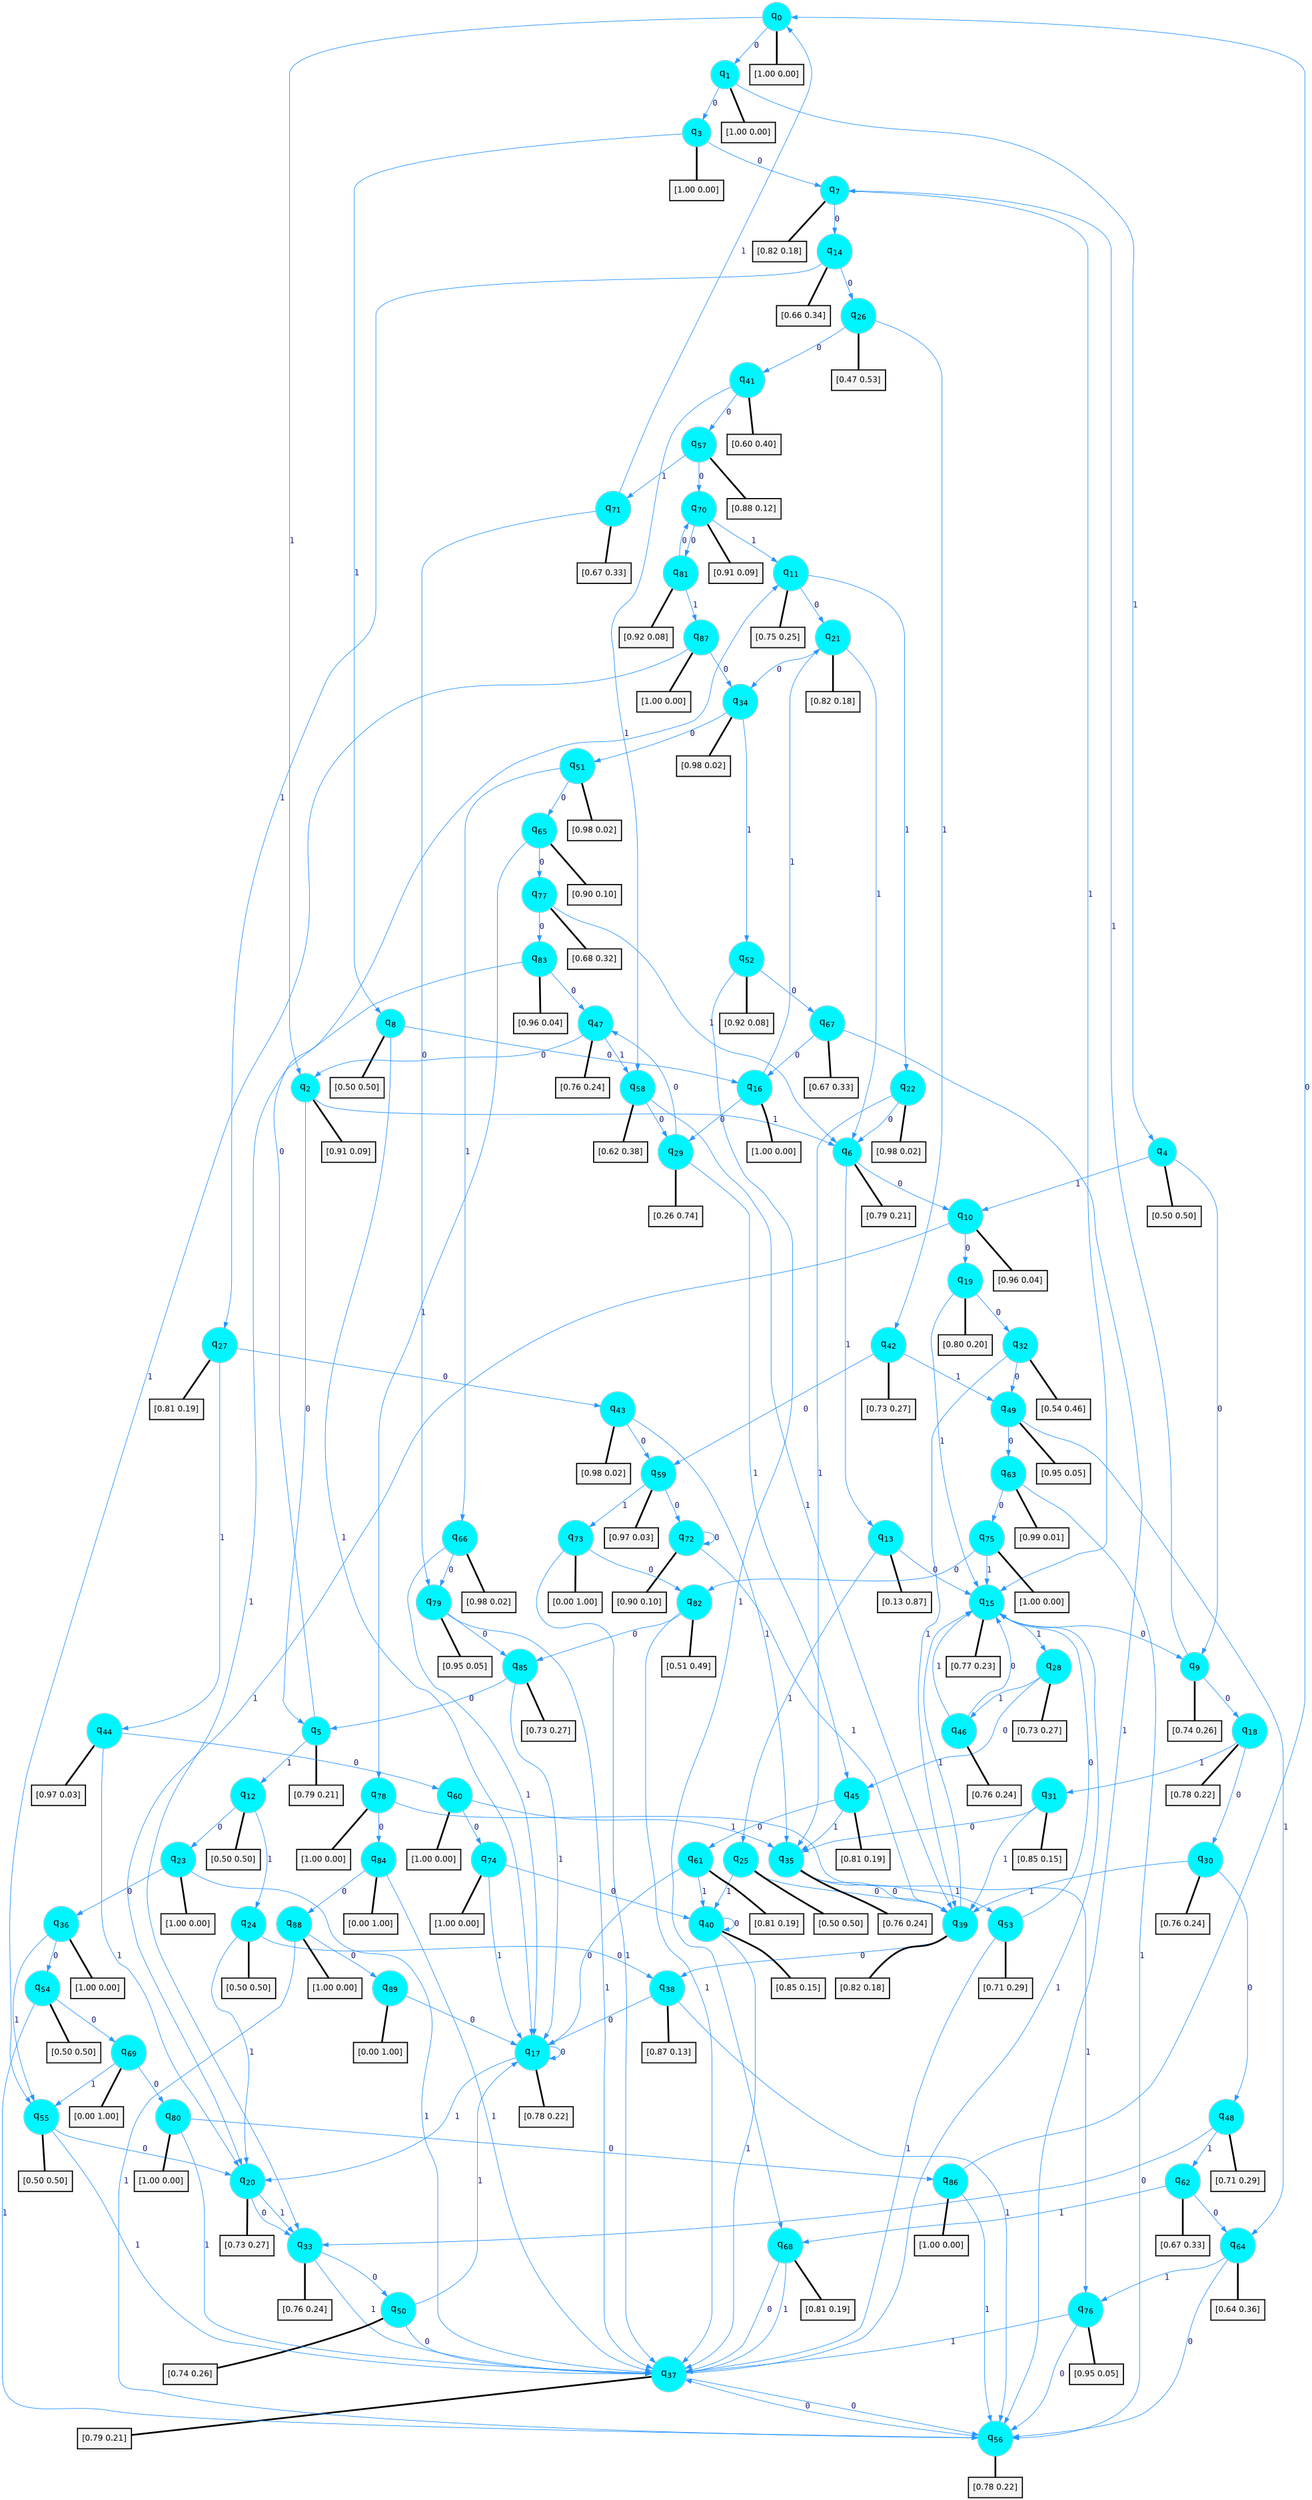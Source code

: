 digraph G {
graph [
bgcolor=transparent, dpi=300, rankdir=TD, size="40,25"];
node [
color=gray, fillcolor=turquoise1, fontcolor=black, fontname=Helvetica, fontsize=16, fontweight=bold, shape=circle, style=filled];
edge [
arrowsize=1, color=dodgerblue1, fontcolor=midnightblue, fontname=courier, fontweight=bold, penwidth=1, style=solid, weight=20];
0[label=<q<SUB>0</SUB>>];
1[label=<q<SUB>1</SUB>>];
2[label=<q<SUB>2</SUB>>];
3[label=<q<SUB>3</SUB>>];
4[label=<q<SUB>4</SUB>>];
5[label=<q<SUB>5</SUB>>];
6[label=<q<SUB>6</SUB>>];
7[label=<q<SUB>7</SUB>>];
8[label=<q<SUB>8</SUB>>];
9[label=<q<SUB>9</SUB>>];
10[label=<q<SUB>10</SUB>>];
11[label=<q<SUB>11</SUB>>];
12[label=<q<SUB>12</SUB>>];
13[label=<q<SUB>13</SUB>>];
14[label=<q<SUB>14</SUB>>];
15[label=<q<SUB>15</SUB>>];
16[label=<q<SUB>16</SUB>>];
17[label=<q<SUB>17</SUB>>];
18[label=<q<SUB>18</SUB>>];
19[label=<q<SUB>19</SUB>>];
20[label=<q<SUB>20</SUB>>];
21[label=<q<SUB>21</SUB>>];
22[label=<q<SUB>22</SUB>>];
23[label=<q<SUB>23</SUB>>];
24[label=<q<SUB>24</SUB>>];
25[label=<q<SUB>25</SUB>>];
26[label=<q<SUB>26</SUB>>];
27[label=<q<SUB>27</SUB>>];
28[label=<q<SUB>28</SUB>>];
29[label=<q<SUB>29</SUB>>];
30[label=<q<SUB>30</SUB>>];
31[label=<q<SUB>31</SUB>>];
32[label=<q<SUB>32</SUB>>];
33[label=<q<SUB>33</SUB>>];
34[label=<q<SUB>34</SUB>>];
35[label=<q<SUB>35</SUB>>];
36[label=<q<SUB>36</SUB>>];
37[label=<q<SUB>37</SUB>>];
38[label=<q<SUB>38</SUB>>];
39[label=<q<SUB>39</SUB>>];
40[label=<q<SUB>40</SUB>>];
41[label=<q<SUB>41</SUB>>];
42[label=<q<SUB>42</SUB>>];
43[label=<q<SUB>43</SUB>>];
44[label=<q<SUB>44</SUB>>];
45[label=<q<SUB>45</SUB>>];
46[label=<q<SUB>46</SUB>>];
47[label=<q<SUB>47</SUB>>];
48[label=<q<SUB>48</SUB>>];
49[label=<q<SUB>49</SUB>>];
50[label=<q<SUB>50</SUB>>];
51[label=<q<SUB>51</SUB>>];
52[label=<q<SUB>52</SUB>>];
53[label=<q<SUB>53</SUB>>];
54[label=<q<SUB>54</SUB>>];
55[label=<q<SUB>55</SUB>>];
56[label=<q<SUB>56</SUB>>];
57[label=<q<SUB>57</SUB>>];
58[label=<q<SUB>58</SUB>>];
59[label=<q<SUB>59</SUB>>];
60[label=<q<SUB>60</SUB>>];
61[label=<q<SUB>61</SUB>>];
62[label=<q<SUB>62</SUB>>];
63[label=<q<SUB>63</SUB>>];
64[label=<q<SUB>64</SUB>>];
65[label=<q<SUB>65</SUB>>];
66[label=<q<SUB>66</SUB>>];
67[label=<q<SUB>67</SUB>>];
68[label=<q<SUB>68</SUB>>];
69[label=<q<SUB>69</SUB>>];
70[label=<q<SUB>70</SUB>>];
71[label=<q<SUB>71</SUB>>];
72[label=<q<SUB>72</SUB>>];
73[label=<q<SUB>73</SUB>>];
74[label=<q<SUB>74</SUB>>];
75[label=<q<SUB>75</SUB>>];
76[label=<q<SUB>76</SUB>>];
77[label=<q<SUB>77</SUB>>];
78[label=<q<SUB>78</SUB>>];
79[label=<q<SUB>79</SUB>>];
80[label=<q<SUB>80</SUB>>];
81[label=<q<SUB>81</SUB>>];
82[label=<q<SUB>82</SUB>>];
83[label=<q<SUB>83</SUB>>];
84[label=<q<SUB>84</SUB>>];
85[label=<q<SUB>85</SUB>>];
86[label=<q<SUB>86</SUB>>];
87[label=<q<SUB>87</SUB>>];
88[label=<q<SUB>88</SUB>>];
89[label=<q<SUB>89</SUB>>];
90[label="[1.00 0.00]", shape=box,fontcolor=black, fontname=Helvetica, fontsize=14, penwidth=2, fillcolor=whitesmoke,color=black];
91[label="[1.00 0.00]", shape=box,fontcolor=black, fontname=Helvetica, fontsize=14, penwidth=2, fillcolor=whitesmoke,color=black];
92[label="[0.91 0.09]", shape=box,fontcolor=black, fontname=Helvetica, fontsize=14, penwidth=2, fillcolor=whitesmoke,color=black];
93[label="[1.00 0.00]", shape=box,fontcolor=black, fontname=Helvetica, fontsize=14, penwidth=2, fillcolor=whitesmoke,color=black];
94[label="[0.50 0.50]", shape=box,fontcolor=black, fontname=Helvetica, fontsize=14, penwidth=2, fillcolor=whitesmoke,color=black];
95[label="[0.79 0.21]", shape=box,fontcolor=black, fontname=Helvetica, fontsize=14, penwidth=2, fillcolor=whitesmoke,color=black];
96[label="[0.79 0.21]", shape=box,fontcolor=black, fontname=Helvetica, fontsize=14, penwidth=2, fillcolor=whitesmoke,color=black];
97[label="[0.82 0.18]", shape=box,fontcolor=black, fontname=Helvetica, fontsize=14, penwidth=2, fillcolor=whitesmoke,color=black];
98[label="[0.50 0.50]", shape=box,fontcolor=black, fontname=Helvetica, fontsize=14, penwidth=2, fillcolor=whitesmoke,color=black];
99[label="[0.74 0.26]", shape=box,fontcolor=black, fontname=Helvetica, fontsize=14, penwidth=2, fillcolor=whitesmoke,color=black];
100[label="[0.96 0.04]", shape=box,fontcolor=black, fontname=Helvetica, fontsize=14, penwidth=2, fillcolor=whitesmoke,color=black];
101[label="[0.75 0.25]", shape=box,fontcolor=black, fontname=Helvetica, fontsize=14, penwidth=2, fillcolor=whitesmoke,color=black];
102[label="[0.50 0.50]", shape=box,fontcolor=black, fontname=Helvetica, fontsize=14, penwidth=2, fillcolor=whitesmoke,color=black];
103[label="[0.13 0.87]", shape=box,fontcolor=black, fontname=Helvetica, fontsize=14, penwidth=2, fillcolor=whitesmoke,color=black];
104[label="[0.66 0.34]", shape=box,fontcolor=black, fontname=Helvetica, fontsize=14, penwidth=2, fillcolor=whitesmoke,color=black];
105[label="[0.77 0.23]", shape=box,fontcolor=black, fontname=Helvetica, fontsize=14, penwidth=2, fillcolor=whitesmoke,color=black];
106[label="[1.00 0.00]", shape=box,fontcolor=black, fontname=Helvetica, fontsize=14, penwidth=2, fillcolor=whitesmoke,color=black];
107[label="[0.78 0.22]", shape=box,fontcolor=black, fontname=Helvetica, fontsize=14, penwidth=2, fillcolor=whitesmoke,color=black];
108[label="[0.78 0.22]", shape=box,fontcolor=black, fontname=Helvetica, fontsize=14, penwidth=2, fillcolor=whitesmoke,color=black];
109[label="[0.80 0.20]", shape=box,fontcolor=black, fontname=Helvetica, fontsize=14, penwidth=2, fillcolor=whitesmoke,color=black];
110[label="[0.73 0.27]", shape=box,fontcolor=black, fontname=Helvetica, fontsize=14, penwidth=2, fillcolor=whitesmoke,color=black];
111[label="[0.82 0.18]", shape=box,fontcolor=black, fontname=Helvetica, fontsize=14, penwidth=2, fillcolor=whitesmoke,color=black];
112[label="[0.98 0.02]", shape=box,fontcolor=black, fontname=Helvetica, fontsize=14, penwidth=2, fillcolor=whitesmoke,color=black];
113[label="[1.00 0.00]", shape=box,fontcolor=black, fontname=Helvetica, fontsize=14, penwidth=2, fillcolor=whitesmoke,color=black];
114[label="[0.50 0.50]", shape=box,fontcolor=black, fontname=Helvetica, fontsize=14, penwidth=2, fillcolor=whitesmoke,color=black];
115[label="[0.50 0.50]", shape=box,fontcolor=black, fontname=Helvetica, fontsize=14, penwidth=2, fillcolor=whitesmoke,color=black];
116[label="[0.47 0.53]", shape=box,fontcolor=black, fontname=Helvetica, fontsize=14, penwidth=2, fillcolor=whitesmoke,color=black];
117[label="[0.81 0.19]", shape=box,fontcolor=black, fontname=Helvetica, fontsize=14, penwidth=2, fillcolor=whitesmoke,color=black];
118[label="[0.73 0.27]", shape=box,fontcolor=black, fontname=Helvetica, fontsize=14, penwidth=2, fillcolor=whitesmoke,color=black];
119[label="[0.26 0.74]", shape=box,fontcolor=black, fontname=Helvetica, fontsize=14, penwidth=2, fillcolor=whitesmoke,color=black];
120[label="[0.76 0.24]", shape=box,fontcolor=black, fontname=Helvetica, fontsize=14, penwidth=2, fillcolor=whitesmoke,color=black];
121[label="[0.85 0.15]", shape=box,fontcolor=black, fontname=Helvetica, fontsize=14, penwidth=2, fillcolor=whitesmoke,color=black];
122[label="[0.54 0.46]", shape=box,fontcolor=black, fontname=Helvetica, fontsize=14, penwidth=2, fillcolor=whitesmoke,color=black];
123[label="[0.76 0.24]", shape=box,fontcolor=black, fontname=Helvetica, fontsize=14, penwidth=2, fillcolor=whitesmoke,color=black];
124[label="[0.98 0.02]", shape=box,fontcolor=black, fontname=Helvetica, fontsize=14, penwidth=2, fillcolor=whitesmoke,color=black];
125[label="[0.76 0.24]", shape=box,fontcolor=black, fontname=Helvetica, fontsize=14, penwidth=2, fillcolor=whitesmoke,color=black];
126[label="[1.00 0.00]", shape=box,fontcolor=black, fontname=Helvetica, fontsize=14, penwidth=2, fillcolor=whitesmoke,color=black];
127[label="[0.79 0.21]", shape=box,fontcolor=black, fontname=Helvetica, fontsize=14, penwidth=2, fillcolor=whitesmoke,color=black];
128[label="[0.87 0.13]", shape=box,fontcolor=black, fontname=Helvetica, fontsize=14, penwidth=2, fillcolor=whitesmoke,color=black];
129[label="[0.82 0.18]", shape=box,fontcolor=black, fontname=Helvetica, fontsize=14, penwidth=2, fillcolor=whitesmoke,color=black];
130[label="[0.85 0.15]", shape=box,fontcolor=black, fontname=Helvetica, fontsize=14, penwidth=2, fillcolor=whitesmoke,color=black];
131[label="[0.60 0.40]", shape=box,fontcolor=black, fontname=Helvetica, fontsize=14, penwidth=2, fillcolor=whitesmoke,color=black];
132[label="[0.73 0.27]", shape=box,fontcolor=black, fontname=Helvetica, fontsize=14, penwidth=2, fillcolor=whitesmoke,color=black];
133[label="[0.98 0.02]", shape=box,fontcolor=black, fontname=Helvetica, fontsize=14, penwidth=2, fillcolor=whitesmoke,color=black];
134[label="[0.97 0.03]", shape=box,fontcolor=black, fontname=Helvetica, fontsize=14, penwidth=2, fillcolor=whitesmoke,color=black];
135[label="[0.81 0.19]", shape=box,fontcolor=black, fontname=Helvetica, fontsize=14, penwidth=2, fillcolor=whitesmoke,color=black];
136[label="[0.76 0.24]", shape=box,fontcolor=black, fontname=Helvetica, fontsize=14, penwidth=2, fillcolor=whitesmoke,color=black];
137[label="[0.76 0.24]", shape=box,fontcolor=black, fontname=Helvetica, fontsize=14, penwidth=2, fillcolor=whitesmoke,color=black];
138[label="[0.71 0.29]", shape=box,fontcolor=black, fontname=Helvetica, fontsize=14, penwidth=2, fillcolor=whitesmoke,color=black];
139[label="[0.95 0.05]", shape=box,fontcolor=black, fontname=Helvetica, fontsize=14, penwidth=2, fillcolor=whitesmoke,color=black];
140[label="[0.74 0.26]", shape=box,fontcolor=black, fontname=Helvetica, fontsize=14, penwidth=2, fillcolor=whitesmoke,color=black];
141[label="[0.98 0.02]", shape=box,fontcolor=black, fontname=Helvetica, fontsize=14, penwidth=2, fillcolor=whitesmoke,color=black];
142[label="[0.92 0.08]", shape=box,fontcolor=black, fontname=Helvetica, fontsize=14, penwidth=2, fillcolor=whitesmoke,color=black];
143[label="[0.71 0.29]", shape=box,fontcolor=black, fontname=Helvetica, fontsize=14, penwidth=2, fillcolor=whitesmoke,color=black];
144[label="[0.50 0.50]", shape=box,fontcolor=black, fontname=Helvetica, fontsize=14, penwidth=2, fillcolor=whitesmoke,color=black];
145[label="[0.50 0.50]", shape=box,fontcolor=black, fontname=Helvetica, fontsize=14, penwidth=2, fillcolor=whitesmoke,color=black];
146[label="[0.78 0.22]", shape=box,fontcolor=black, fontname=Helvetica, fontsize=14, penwidth=2, fillcolor=whitesmoke,color=black];
147[label="[0.88 0.12]", shape=box,fontcolor=black, fontname=Helvetica, fontsize=14, penwidth=2, fillcolor=whitesmoke,color=black];
148[label="[0.62 0.38]", shape=box,fontcolor=black, fontname=Helvetica, fontsize=14, penwidth=2, fillcolor=whitesmoke,color=black];
149[label="[0.97 0.03]", shape=box,fontcolor=black, fontname=Helvetica, fontsize=14, penwidth=2, fillcolor=whitesmoke,color=black];
150[label="[1.00 0.00]", shape=box,fontcolor=black, fontname=Helvetica, fontsize=14, penwidth=2, fillcolor=whitesmoke,color=black];
151[label="[0.81 0.19]", shape=box,fontcolor=black, fontname=Helvetica, fontsize=14, penwidth=2, fillcolor=whitesmoke,color=black];
152[label="[0.67 0.33]", shape=box,fontcolor=black, fontname=Helvetica, fontsize=14, penwidth=2, fillcolor=whitesmoke,color=black];
153[label="[0.99 0.01]", shape=box,fontcolor=black, fontname=Helvetica, fontsize=14, penwidth=2, fillcolor=whitesmoke,color=black];
154[label="[0.64 0.36]", shape=box,fontcolor=black, fontname=Helvetica, fontsize=14, penwidth=2, fillcolor=whitesmoke,color=black];
155[label="[0.90 0.10]", shape=box,fontcolor=black, fontname=Helvetica, fontsize=14, penwidth=2, fillcolor=whitesmoke,color=black];
156[label="[0.98 0.02]", shape=box,fontcolor=black, fontname=Helvetica, fontsize=14, penwidth=2, fillcolor=whitesmoke,color=black];
157[label="[0.67 0.33]", shape=box,fontcolor=black, fontname=Helvetica, fontsize=14, penwidth=2, fillcolor=whitesmoke,color=black];
158[label="[0.81 0.19]", shape=box,fontcolor=black, fontname=Helvetica, fontsize=14, penwidth=2, fillcolor=whitesmoke,color=black];
159[label="[0.00 1.00]", shape=box,fontcolor=black, fontname=Helvetica, fontsize=14, penwidth=2, fillcolor=whitesmoke,color=black];
160[label="[0.91 0.09]", shape=box,fontcolor=black, fontname=Helvetica, fontsize=14, penwidth=2, fillcolor=whitesmoke,color=black];
161[label="[0.67 0.33]", shape=box,fontcolor=black, fontname=Helvetica, fontsize=14, penwidth=2, fillcolor=whitesmoke,color=black];
162[label="[0.90 0.10]", shape=box,fontcolor=black, fontname=Helvetica, fontsize=14, penwidth=2, fillcolor=whitesmoke,color=black];
163[label="[0.00 1.00]", shape=box,fontcolor=black, fontname=Helvetica, fontsize=14, penwidth=2, fillcolor=whitesmoke,color=black];
164[label="[1.00 0.00]", shape=box,fontcolor=black, fontname=Helvetica, fontsize=14, penwidth=2, fillcolor=whitesmoke,color=black];
165[label="[1.00 0.00]", shape=box,fontcolor=black, fontname=Helvetica, fontsize=14, penwidth=2, fillcolor=whitesmoke,color=black];
166[label="[0.95 0.05]", shape=box,fontcolor=black, fontname=Helvetica, fontsize=14, penwidth=2, fillcolor=whitesmoke,color=black];
167[label="[0.68 0.32]", shape=box,fontcolor=black, fontname=Helvetica, fontsize=14, penwidth=2, fillcolor=whitesmoke,color=black];
168[label="[1.00 0.00]", shape=box,fontcolor=black, fontname=Helvetica, fontsize=14, penwidth=2, fillcolor=whitesmoke,color=black];
169[label="[0.95 0.05]", shape=box,fontcolor=black, fontname=Helvetica, fontsize=14, penwidth=2, fillcolor=whitesmoke,color=black];
170[label="[1.00 0.00]", shape=box,fontcolor=black, fontname=Helvetica, fontsize=14, penwidth=2, fillcolor=whitesmoke,color=black];
171[label="[0.92 0.08]", shape=box,fontcolor=black, fontname=Helvetica, fontsize=14, penwidth=2, fillcolor=whitesmoke,color=black];
172[label="[0.51 0.49]", shape=box,fontcolor=black, fontname=Helvetica, fontsize=14, penwidth=2, fillcolor=whitesmoke,color=black];
173[label="[0.96 0.04]", shape=box,fontcolor=black, fontname=Helvetica, fontsize=14, penwidth=2, fillcolor=whitesmoke,color=black];
174[label="[0.00 1.00]", shape=box,fontcolor=black, fontname=Helvetica, fontsize=14, penwidth=2, fillcolor=whitesmoke,color=black];
175[label="[0.73 0.27]", shape=box,fontcolor=black, fontname=Helvetica, fontsize=14, penwidth=2, fillcolor=whitesmoke,color=black];
176[label="[1.00 0.00]", shape=box,fontcolor=black, fontname=Helvetica, fontsize=14, penwidth=2, fillcolor=whitesmoke,color=black];
177[label="[1.00 0.00]", shape=box,fontcolor=black, fontname=Helvetica, fontsize=14, penwidth=2, fillcolor=whitesmoke,color=black];
178[label="[1.00 0.00]", shape=box,fontcolor=black, fontname=Helvetica, fontsize=14, penwidth=2, fillcolor=whitesmoke,color=black];
179[label="[0.00 1.00]", shape=box,fontcolor=black, fontname=Helvetica, fontsize=14, penwidth=2, fillcolor=whitesmoke,color=black];
0->1 [label=0];
0->2 [label=1];
0->90 [arrowhead=none, penwidth=3,color=black];
1->3 [label=0];
1->4 [label=1];
1->91 [arrowhead=none, penwidth=3,color=black];
2->5 [label=0];
2->6 [label=1];
2->92 [arrowhead=none, penwidth=3,color=black];
3->7 [label=0];
3->8 [label=1];
3->93 [arrowhead=none, penwidth=3,color=black];
4->9 [label=0];
4->10 [label=1];
4->94 [arrowhead=none, penwidth=3,color=black];
5->11 [label=0];
5->12 [label=1];
5->95 [arrowhead=none, penwidth=3,color=black];
6->10 [label=0];
6->13 [label=1];
6->96 [arrowhead=none, penwidth=3,color=black];
7->14 [label=0];
7->15 [label=1];
7->97 [arrowhead=none, penwidth=3,color=black];
8->16 [label=0];
8->17 [label=1];
8->98 [arrowhead=none, penwidth=3,color=black];
9->18 [label=0];
9->7 [label=1];
9->99 [arrowhead=none, penwidth=3,color=black];
10->19 [label=0];
10->20 [label=1];
10->100 [arrowhead=none, penwidth=3,color=black];
11->21 [label=0];
11->22 [label=1];
11->101 [arrowhead=none, penwidth=3,color=black];
12->23 [label=0];
12->24 [label=1];
12->102 [arrowhead=none, penwidth=3,color=black];
13->15 [label=0];
13->25 [label=1];
13->103 [arrowhead=none, penwidth=3,color=black];
14->26 [label=0];
14->27 [label=1];
14->104 [arrowhead=none, penwidth=3,color=black];
15->9 [label=0];
15->28 [label=1];
15->105 [arrowhead=none, penwidth=3,color=black];
16->29 [label=0];
16->21 [label=1];
16->106 [arrowhead=none, penwidth=3,color=black];
17->17 [label=0];
17->20 [label=1];
17->107 [arrowhead=none, penwidth=3,color=black];
18->30 [label=0];
18->31 [label=1];
18->108 [arrowhead=none, penwidth=3,color=black];
19->32 [label=0];
19->15 [label=1];
19->109 [arrowhead=none, penwidth=3,color=black];
20->33 [label=0];
20->33 [label=1];
20->110 [arrowhead=none, penwidth=3,color=black];
21->34 [label=0];
21->6 [label=1];
21->111 [arrowhead=none, penwidth=3,color=black];
22->6 [label=0];
22->35 [label=1];
22->112 [arrowhead=none, penwidth=3,color=black];
23->36 [label=0];
23->37 [label=1];
23->113 [arrowhead=none, penwidth=3,color=black];
24->38 [label=0];
24->20 [label=1];
24->114 [arrowhead=none, penwidth=3,color=black];
25->39 [label=0];
25->40 [label=1];
25->115 [arrowhead=none, penwidth=3,color=black];
26->41 [label=0];
26->42 [label=1];
26->116 [arrowhead=none, penwidth=3,color=black];
27->43 [label=0];
27->44 [label=1];
27->117 [arrowhead=none, penwidth=3,color=black];
28->45 [label=0];
28->46 [label=1];
28->118 [arrowhead=none, penwidth=3,color=black];
29->47 [label=0];
29->45 [label=1];
29->119 [arrowhead=none, penwidth=3,color=black];
30->48 [label=0];
30->39 [label=1];
30->120 [arrowhead=none, penwidth=3,color=black];
31->35 [label=0];
31->39 [label=1];
31->121 [arrowhead=none, penwidth=3,color=black];
32->49 [label=0];
32->39 [label=1];
32->122 [arrowhead=none, penwidth=3,color=black];
33->50 [label=0];
33->37 [label=1];
33->123 [arrowhead=none, penwidth=3,color=black];
34->51 [label=0];
34->52 [label=1];
34->124 [arrowhead=none, penwidth=3,color=black];
35->39 [label=0];
35->53 [label=1];
35->125 [arrowhead=none, penwidth=3,color=black];
36->54 [label=0];
36->55 [label=1];
36->126 [arrowhead=none, penwidth=3,color=black];
37->56 [label=0];
37->15 [label=1];
37->127 [arrowhead=none, penwidth=3,color=black];
38->17 [label=0];
38->56 [label=1];
38->128 [arrowhead=none, penwidth=3,color=black];
39->38 [label=0];
39->15 [label=1];
39->129 [arrowhead=none, penwidth=3,color=black];
40->40 [label=0];
40->37 [label=1];
40->130 [arrowhead=none, penwidth=3,color=black];
41->57 [label=0];
41->58 [label=1];
41->131 [arrowhead=none, penwidth=3,color=black];
42->59 [label=0];
42->49 [label=1];
42->132 [arrowhead=none, penwidth=3,color=black];
43->59 [label=0];
43->35 [label=1];
43->133 [arrowhead=none, penwidth=3,color=black];
44->60 [label=0];
44->20 [label=1];
44->134 [arrowhead=none, penwidth=3,color=black];
45->61 [label=0];
45->35 [label=1];
45->135 [arrowhead=none, penwidth=3,color=black];
46->15 [label=0];
46->15 [label=1];
46->136 [arrowhead=none, penwidth=3,color=black];
47->2 [label=0];
47->58 [label=1];
47->137 [arrowhead=none, penwidth=3,color=black];
48->33 [label=0];
48->62 [label=1];
48->138 [arrowhead=none, penwidth=3,color=black];
49->63 [label=0];
49->64 [label=1];
49->139 [arrowhead=none, penwidth=3,color=black];
50->37 [label=0];
50->17 [label=1];
50->140 [arrowhead=none, penwidth=3,color=black];
51->65 [label=0];
51->66 [label=1];
51->141 [arrowhead=none, penwidth=3,color=black];
52->67 [label=0];
52->68 [label=1];
52->142 [arrowhead=none, penwidth=3,color=black];
53->15 [label=0];
53->37 [label=1];
53->143 [arrowhead=none, penwidth=3,color=black];
54->69 [label=0];
54->56 [label=1];
54->144 [arrowhead=none, penwidth=3,color=black];
55->20 [label=0];
55->37 [label=1];
55->145 [arrowhead=none, penwidth=3,color=black];
56->37 [label=0];
56->146 [arrowhead=none, penwidth=3,color=black];
57->70 [label=0];
57->71 [label=1];
57->147 [arrowhead=none, penwidth=3,color=black];
58->29 [label=0];
58->39 [label=1];
58->148 [arrowhead=none, penwidth=3,color=black];
59->72 [label=0];
59->73 [label=1];
59->149 [arrowhead=none, penwidth=3,color=black];
60->74 [label=0];
60->35 [label=1];
60->150 [arrowhead=none, penwidth=3,color=black];
61->17 [label=0];
61->40 [label=1];
61->151 [arrowhead=none, penwidth=3,color=black];
62->64 [label=0];
62->68 [label=1];
62->152 [arrowhead=none, penwidth=3,color=black];
63->75 [label=0];
63->56 [label=1];
63->153 [arrowhead=none, penwidth=3,color=black];
64->56 [label=0];
64->76 [label=1];
64->154 [arrowhead=none, penwidth=3,color=black];
65->77 [label=0];
65->78 [label=1];
65->155 [arrowhead=none, penwidth=3,color=black];
66->79 [label=0];
66->17 [label=1];
66->156 [arrowhead=none, penwidth=3,color=black];
67->16 [label=0];
67->56 [label=1];
67->157 [arrowhead=none, penwidth=3,color=black];
68->37 [label=0];
68->37 [label=1];
68->158 [arrowhead=none, penwidth=3,color=black];
69->80 [label=0];
69->55 [label=1];
69->159 [arrowhead=none, penwidth=3,color=black];
70->81 [label=0];
70->11 [label=1];
70->160 [arrowhead=none, penwidth=3,color=black];
71->79 [label=0];
71->0 [label=1];
71->161 [arrowhead=none, penwidth=3,color=black];
72->72 [label=0];
72->39 [label=1];
72->162 [arrowhead=none, penwidth=3,color=black];
73->82 [label=0];
73->37 [label=1];
73->163 [arrowhead=none, penwidth=3,color=black];
74->40 [label=0];
74->17 [label=1];
74->164 [arrowhead=none, penwidth=3,color=black];
75->82 [label=0];
75->15 [label=1];
75->165 [arrowhead=none, penwidth=3,color=black];
76->56 [label=0];
76->37 [label=1];
76->166 [arrowhead=none, penwidth=3,color=black];
77->83 [label=0];
77->6 [label=1];
77->167 [arrowhead=none, penwidth=3,color=black];
78->84 [label=0];
78->76 [label=1];
78->168 [arrowhead=none, penwidth=3,color=black];
79->85 [label=0];
79->37 [label=1];
79->169 [arrowhead=none, penwidth=3,color=black];
80->86 [label=0];
80->37 [label=1];
80->170 [arrowhead=none, penwidth=3,color=black];
81->70 [label=0];
81->87 [label=1];
81->171 [arrowhead=none, penwidth=3,color=black];
82->85 [label=0];
82->37 [label=1];
82->172 [arrowhead=none, penwidth=3,color=black];
83->47 [label=0];
83->33 [label=1];
83->173 [arrowhead=none, penwidth=3,color=black];
84->88 [label=0];
84->37 [label=1];
84->174 [arrowhead=none, penwidth=3,color=black];
85->5 [label=0];
85->17 [label=1];
85->175 [arrowhead=none, penwidth=3,color=black];
86->0 [label=0];
86->56 [label=1];
86->176 [arrowhead=none, penwidth=3,color=black];
87->34 [label=0];
87->55 [label=1];
87->177 [arrowhead=none, penwidth=3,color=black];
88->89 [label=0];
88->56 [label=1];
88->178 [arrowhead=none, penwidth=3,color=black];
89->17 [label=0];
89->179 [arrowhead=none, penwidth=3,color=black];
}
